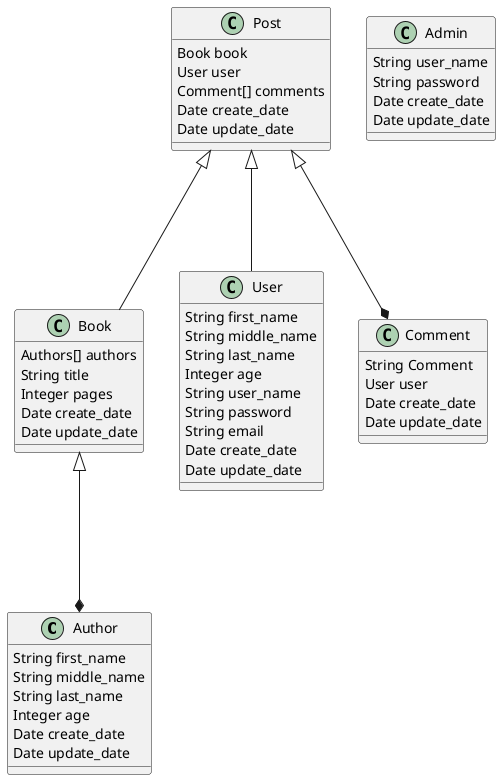 @startuml Database Diagram
class Author{
    String first_name
    String middle_name
    String last_name
    Integer age
    Date create_date
    Date update_date
}

class Book{
    Authors[] authors
    String title
    Integer pages
    Date create_date  
    Date update_date
}

class User{
    String first_name
    String middle_name
    String last_name
    Integer age
    String user_name
    String password
    String email
    Date create_date
    Date update_date
}

class Post{
    Book book
    User user
    Comment[] comments
    Date create_date
    Date update_date
}

class Comment{
    String Comment
    User user
    Date create_date
    Date update_date
}

class Admin{
    String user_name
    String password
    Date create_date
    Date update_date
}

Book<|---*Author
Post<|---Book
Post<|---*Comment
Post<|--- User

@enduml
 
